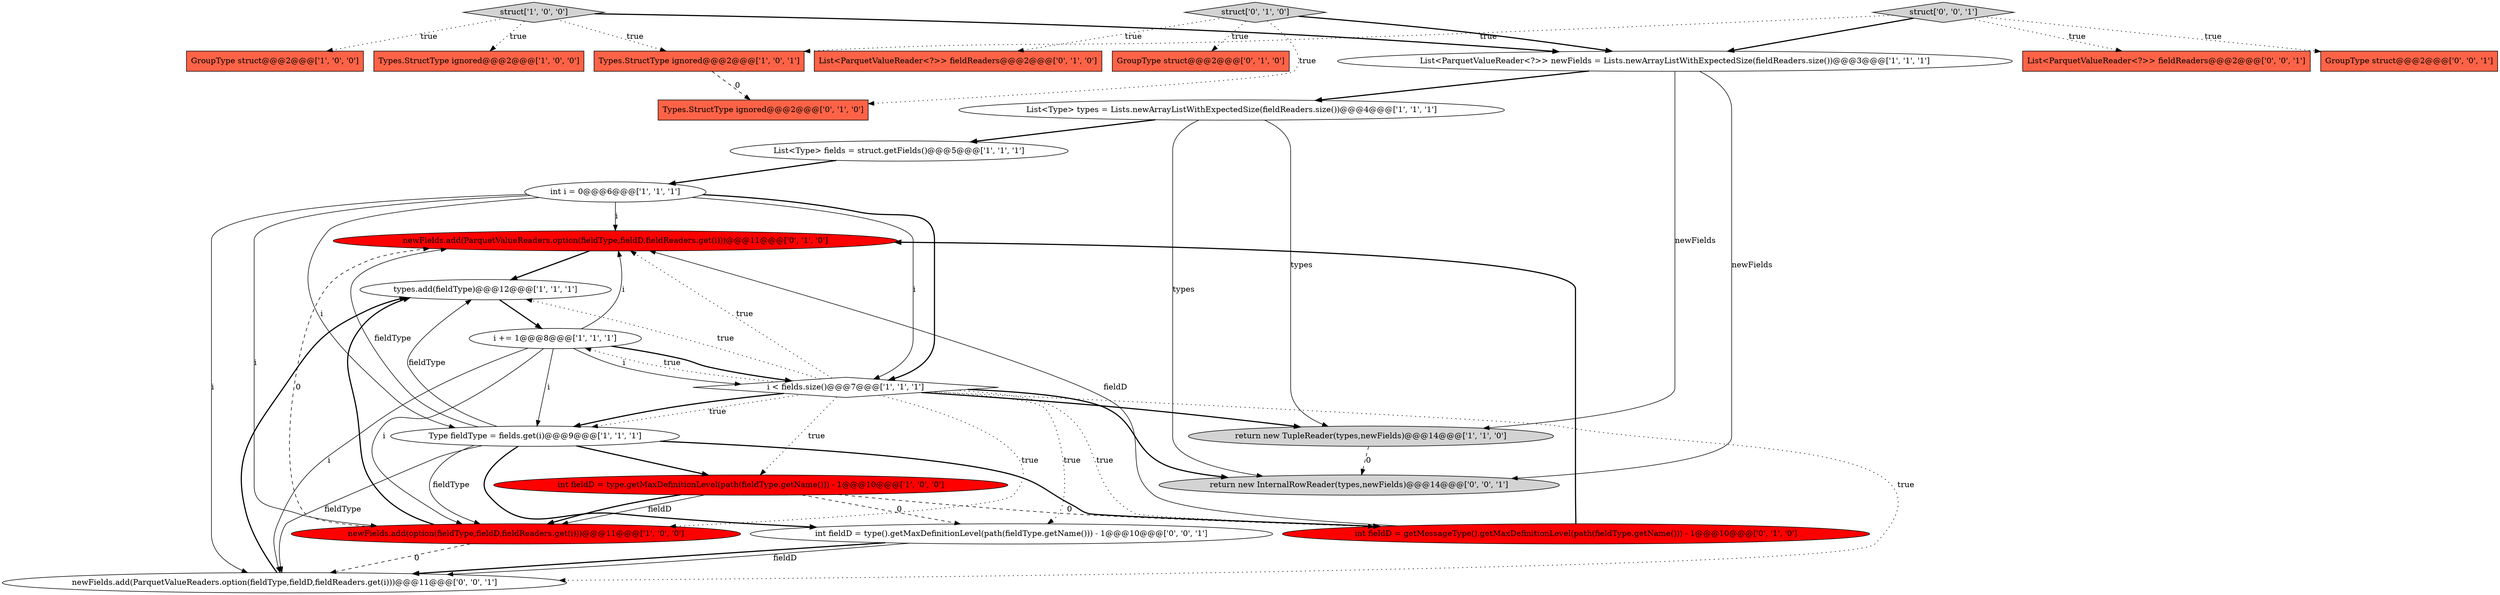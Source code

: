 digraph {
4 [style = filled, label = "GroupType struct@@@2@@@['1', '0', '0']", fillcolor = tomato, shape = box image = "AAA0AAABBB1BBB"];
7 [style = filled, label = "types.add(fieldType)@@@12@@@['1', '1', '1']", fillcolor = white, shape = ellipse image = "AAA0AAABBB1BBB"];
17 [style = filled, label = "List<ParquetValueReader<?>> fieldReaders@@@2@@@['0', '1', '0']", fillcolor = tomato, shape = box image = "AAA0AAABBB2BBB"];
25 [style = filled, label = "List<ParquetValueReader<?>> fieldReaders@@@2@@@['0', '0', '1']", fillcolor = tomato, shape = box image = "AAA0AAABBB3BBB"];
26 [style = filled, label = "int fieldD = type().getMaxDefinitionLevel(path(fieldType.getName())) - 1@@@10@@@['0', '0', '1']", fillcolor = white, shape = ellipse image = "AAA0AAABBB3BBB"];
16 [style = filled, label = "GroupType struct@@@2@@@['0', '1', '0']", fillcolor = tomato, shape = box image = "AAA0AAABBB2BBB"];
11 [style = filled, label = "return new TupleReader(types,newFields)@@@14@@@['1', '1', '0']", fillcolor = lightgray, shape = ellipse image = "AAA0AAABBB1BBB"];
3 [style = filled, label = "struct['1', '0', '0']", fillcolor = lightgray, shape = diamond image = "AAA0AAABBB1BBB"];
2 [style = filled, label = "Types.StructType ignored@@@2@@@['1', '0', '0']", fillcolor = tomato, shape = box image = "AAA0AAABBB1BBB"];
19 [style = filled, label = "Types.StructType ignored@@@2@@@['0', '1', '0']", fillcolor = tomato, shape = box image = "AAA1AAABBB2BBB"];
21 [style = filled, label = "struct['0', '0', '1']", fillcolor = lightgray, shape = diamond image = "AAA0AAABBB3BBB"];
9 [style = filled, label = "Types.StructType ignored@@@2@@@['1', '0', '1']", fillcolor = tomato, shape = box image = "AAA0AAABBB1BBB"];
23 [style = filled, label = "return new InternalRowReader(types,newFields)@@@14@@@['0', '0', '1']", fillcolor = lightgray, shape = ellipse image = "AAA0AAABBB3BBB"];
15 [style = filled, label = "newFields.add(ParquetValueReaders.option(fieldType,fieldD,fieldReaders.get(i)))@@@11@@@['0', '1', '0']", fillcolor = red, shape = ellipse image = "AAA1AAABBB2BBB"];
6 [style = filled, label = "newFields.add(option(fieldType,fieldD,fieldReaders.get(i)))@@@11@@@['1', '0', '0']", fillcolor = red, shape = ellipse image = "AAA1AAABBB1BBB"];
22 [style = filled, label = "newFields.add(ParquetValueReaders.option(fieldType,fieldD,fieldReaders.get(i)))@@@11@@@['0', '0', '1']", fillcolor = white, shape = ellipse image = "AAA0AAABBB3BBB"];
12 [style = filled, label = "Type fieldType = fields.get(i)@@@9@@@['1', '1', '1']", fillcolor = white, shape = ellipse image = "AAA0AAABBB1BBB"];
1 [style = filled, label = "List<Type> fields = struct.getFields()@@@5@@@['1', '1', '1']", fillcolor = white, shape = ellipse image = "AAA0AAABBB1BBB"];
5 [style = filled, label = "int i = 0@@@6@@@['1', '1', '1']", fillcolor = white, shape = ellipse image = "AAA0AAABBB1BBB"];
0 [style = filled, label = "int fieldD = type.getMaxDefinitionLevel(path(fieldType.getName())) - 1@@@10@@@['1', '0', '0']", fillcolor = red, shape = ellipse image = "AAA1AAABBB1BBB"];
8 [style = filled, label = "List<ParquetValueReader<?>> newFields = Lists.newArrayListWithExpectedSize(fieldReaders.size())@@@3@@@['1', '1', '1']", fillcolor = white, shape = ellipse image = "AAA0AAABBB1BBB"];
24 [style = filled, label = "GroupType struct@@@2@@@['0', '0', '1']", fillcolor = tomato, shape = box image = "AAA0AAABBB3BBB"];
18 [style = filled, label = "struct['0', '1', '0']", fillcolor = lightgray, shape = diamond image = "AAA0AAABBB2BBB"];
13 [style = filled, label = "i < fields.size()@@@7@@@['1', '1', '1']", fillcolor = white, shape = diamond image = "AAA0AAABBB1BBB"];
10 [style = filled, label = "i += 1@@@8@@@['1', '1', '1']", fillcolor = white, shape = ellipse image = "AAA0AAABBB1BBB"];
20 [style = filled, label = "int fieldD = getMessageType().getMaxDefinitionLevel(path(fieldType.getName())) - 1@@@10@@@['0', '1', '0']", fillcolor = red, shape = ellipse image = "AAA1AAABBB2BBB"];
14 [style = filled, label = "List<Type> types = Lists.newArrayListWithExpectedSize(fieldReaders.size())@@@4@@@['1', '1', '1']", fillcolor = white, shape = ellipse image = "AAA0AAABBB1BBB"];
1->5 [style = bold, label=""];
13->6 [style = dotted, label="true"];
10->12 [style = solid, label="i"];
15->7 [style = bold, label=""];
13->12 [style = dotted, label="true"];
18->16 [style = dotted, label="true"];
0->6 [style = bold, label=""];
7->10 [style = bold, label=""];
13->26 [style = dotted, label="true"];
13->20 [style = dotted, label="true"];
14->11 [style = solid, label="types"];
21->8 [style = bold, label=""];
18->19 [style = dotted, label="true"];
12->20 [style = bold, label=""];
8->14 [style = bold, label=""];
3->4 [style = dotted, label="true"];
11->23 [style = dashed, label="0"];
0->26 [style = dashed, label="0"];
12->26 [style = bold, label=""];
13->7 [style = dotted, label="true"];
5->13 [style = solid, label="i"];
3->9 [style = dotted, label="true"];
12->15 [style = solid, label="fieldType"];
13->10 [style = dotted, label="true"];
20->15 [style = solid, label="fieldD"];
12->0 [style = bold, label=""];
13->11 [style = bold, label=""];
10->13 [style = solid, label="i"];
22->7 [style = bold, label=""];
12->6 [style = solid, label="fieldType"];
10->6 [style = solid, label="i"];
14->1 [style = bold, label=""];
26->22 [style = bold, label=""];
8->23 [style = solid, label="newFields"];
12->22 [style = solid, label="fieldType"];
6->22 [style = dashed, label="0"];
9->19 [style = dashed, label="0"];
21->25 [style = dotted, label="true"];
14->23 [style = solid, label="types"];
13->12 [style = bold, label=""];
5->22 [style = solid, label="i"];
21->9 [style = dotted, label="true"];
13->22 [style = dotted, label="true"];
21->24 [style = dotted, label="true"];
10->13 [style = bold, label=""];
10->15 [style = solid, label="i"];
6->15 [style = dashed, label="0"];
13->0 [style = dotted, label="true"];
5->15 [style = solid, label="i"];
3->8 [style = bold, label=""];
5->13 [style = bold, label=""];
10->22 [style = solid, label="i"];
13->23 [style = bold, label=""];
12->7 [style = solid, label="fieldType"];
8->11 [style = solid, label="newFields"];
0->6 [style = solid, label="fieldD"];
13->15 [style = dotted, label="true"];
18->8 [style = bold, label=""];
18->17 [style = dotted, label="true"];
6->7 [style = bold, label=""];
20->15 [style = bold, label=""];
0->20 [style = dashed, label="0"];
5->12 [style = solid, label="i"];
5->6 [style = solid, label="i"];
26->22 [style = solid, label="fieldD"];
3->2 [style = dotted, label="true"];
}
